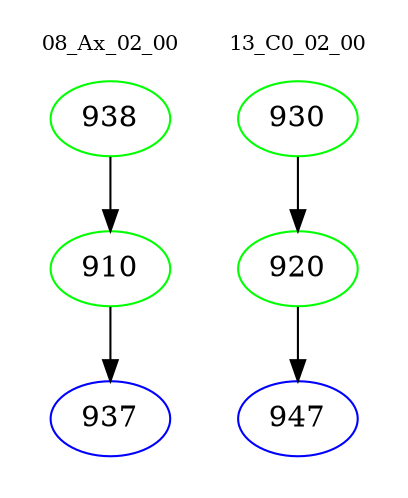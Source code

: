 digraph{
subgraph cluster_0 {
color = white
label = "08_Ax_02_00";
fontsize=10;
T0_938 [label="938", color="green"]
T0_938 -> T0_910 [color="black"]
T0_910 [label="910", color="green"]
T0_910 -> T0_937 [color="black"]
T0_937 [label="937", color="blue"]
}
subgraph cluster_1 {
color = white
label = "13_C0_02_00";
fontsize=10;
T1_930 [label="930", color="green"]
T1_930 -> T1_920 [color="black"]
T1_920 [label="920", color="green"]
T1_920 -> T1_947 [color="black"]
T1_947 [label="947", color="blue"]
}
}
